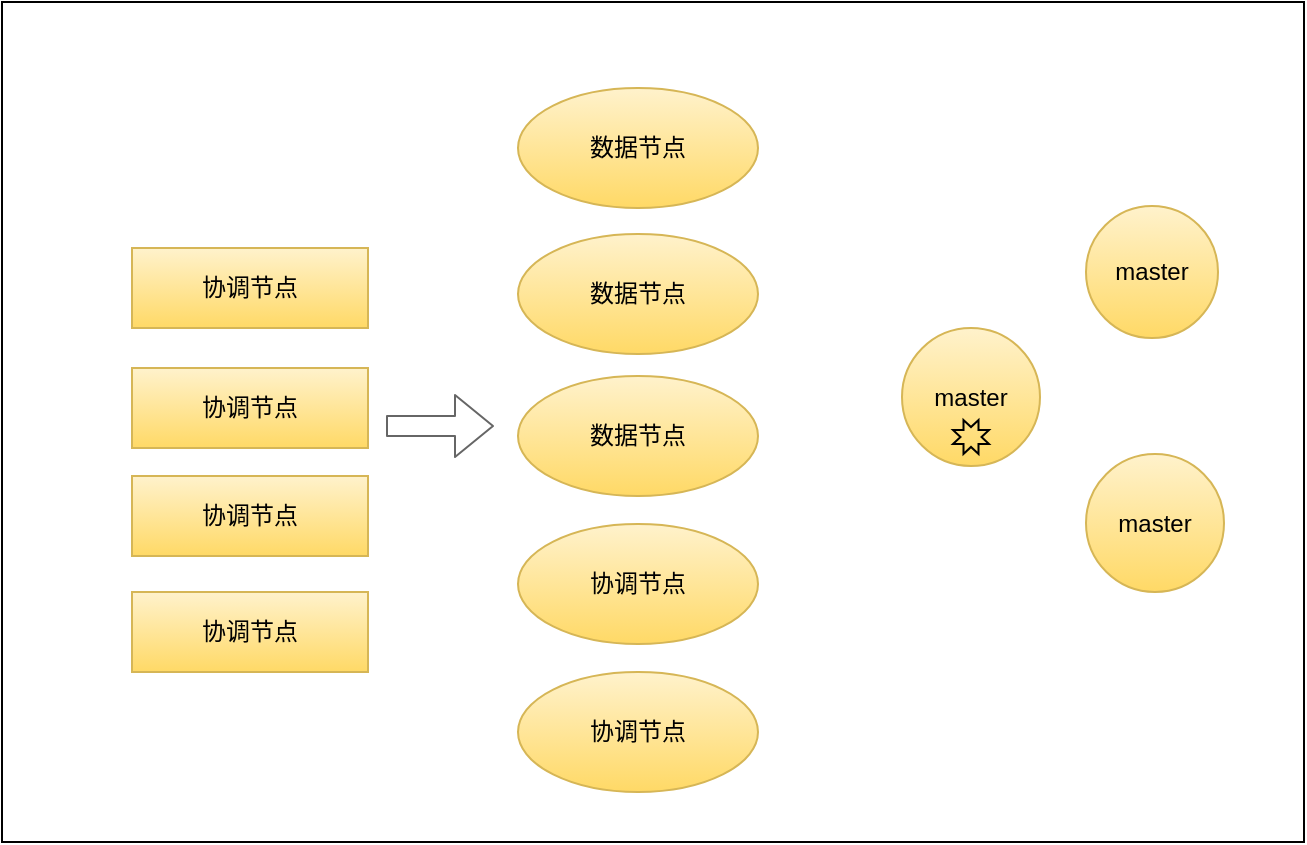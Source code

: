 <mxfile>
    <diagram id="rDEfCVFA9co9Iwv8oEo7" name="第 1 页">
        <mxGraphModel dx="816" dy="567" grid="0" gridSize="10" guides="1" tooltips="1" connect="1" arrows="1" fold="1" page="1" pageScale="1" pageWidth="827" pageHeight="1169" background="#ffffff" math="0" shadow="0">
            <root>
                <mxCell id="0"/>
                <mxCell id="1" parent="0"/>
                <mxCell id="26" value="" style="rounded=0;whiteSpace=wrap;html=1;fontColor=#000000;fillColor=none;strokeColor=#000000;" vertex="1" parent="1">
                    <mxGeometry x="60" y="50" width="651" height="420" as="geometry"/>
                </mxCell>
                <mxCell id="4" value="&lt;font color=&quot;#000000&quot;&gt;协调节点&lt;/font&gt;" style="rounded=0;whiteSpace=wrap;html=1;fillColor=#fff2cc;gradientColor=#ffd966;strokeColor=#d6b656;" vertex="1" parent="1">
                    <mxGeometry x="125" y="173" width="118" height="40" as="geometry"/>
                </mxCell>
                <mxCell id="5" value="&lt;font color=&quot;#000000&quot;&gt;协调节点&lt;/font&gt;" style="rounded=0;whiteSpace=wrap;html=1;fillColor=#fff2cc;gradientColor=#ffd966;strokeColor=#d6b656;" vertex="1" parent="1">
                    <mxGeometry x="125" y="233" width="118" height="40" as="geometry"/>
                </mxCell>
                <mxCell id="6" value="&lt;font color=&quot;#000000&quot;&gt;协调节点&lt;/font&gt;" style="rounded=0;whiteSpace=wrap;html=1;fillColor=#fff2cc;gradientColor=#ffd966;strokeColor=#d6b656;" vertex="1" parent="1">
                    <mxGeometry x="125" y="287" width="118" height="40" as="geometry"/>
                </mxCell>
                <mxCell id="7" value="&lt;font color=&quot;#000000&quot;&gt;协调节点&lt;/font&gt;" style="rounded=0;whiteSpace=wrap;html=1;fillColor=#fff2cc;gradientColor=#ffd966;strokeColor=#d6b656;" vertex="1" parent="1">
                    <mxGeometry x="125" y="345" width="118" height="40" as="geometry"/>
                </mxCell>
                <mxCell id="17" value="" style="edgeStyle=none;html=1;fontColor=#000000;" edge="1" parent="1" source="10">
                    <mxGeometry relative="1" as="geometry">
                        <mxPoint x="342" y="358" as="targetPoint"/>
                    </mxGeometry>
                </mxCell>
                <mxCell id="14" value="&lt;span style=&quot;color: rgb(0 , 0 , 0)&quot;&gt;数据节点&lt;/span&gt;" style="ellipse;whiteSpace=wrap;html=1;fillColor=#fff2cc;strokeColor=#d6b656;rounded=0;gradientColor=#ffd966;" vertex="1" parent="1">
                    <mxGeometry x="318" y="93" width="120" height="60" as="geometry"/>
                </mxCell>
                <mxCell id="18" value="&lt;span style=&quot;color: rgb(0 , 0 , 0)&quot;&gt;数据节点&lt;/span&gt;" style="ellipse;whiteSpace=wrap;html=1;fillColor=#fff2cc;strokeColor=#d6b656;rounded=0;gradientColor=#ffd966;" vertex="1" parent="1">
                    <mxGeometry x="318" y="237" width="120" height="60" as="geometry"/>
                </mxCell>
                <mxCell id="19" value="&lt;span style=&quot;color: rgb(0 , 0 , 0)&quot;&gt;数据节点&lt;/span&gt;" style="ellipse;whiteSpace=wrap;html=1;fillColor=#fff2cc;strokeColor=#d6b656;rounded=0;gradientColor=#ffd966;" vertex="1" parent="1">
                    <mxGeometry x="318" y="166" width="120" height="60" as="geometry"/>
                </mxCell>
                <mxCell id="20" value="&lt;span style=&quot;color: rgb(0 , 0 , 0)&quot;&gt;协调节点&lt;/span&gt;" style="ellipse;whiteSpace=wrap;html=1;fillColor=#fff2cc;strokeColor=#d6b656;rounded=0;gradientColor=#ffd966;" vertex="1" parent="1">
                    <mxGeometry x="318" y="311" width="120" height="60" as="geometry"/>
                </mxCell>
                <mxCell id="21" value="&lt;span style=&quot;color: rgb(0 , 0 , 0)&quot;&gt;协调节点&lt;/span&gt;" style="ellipse;whiteSpace=wrap;html=1;fillColor=#fff2cc;strokeColor=#d6b656;rounded=0;gradientColor=#ffd966;" vertex="1" parent="1">
                    <mxGeometry x="318" y="385" width="120" height="60" as="geometry"/>
                </mxCell>
                <mxCell id="22" value="&lt;font color=&quot;#000000&quot;&gt;master&lt;/font&gt;" style="ellipse;whiteSpace=wrap;html=1;aspect=fixed;fillColor=#fff2cc;gradientColor=#ffd966;strokeColor=#d6b656;" vertex="1" parent="1">
                    <mxGeometry x="602" y="152" width="66" height="66" as="geometry"/>
                </mxCell>
                <mxCell id="23" value="&lt;font color=&quot;#000000&quot;&gt;master&lt;/font&gt;" style="ellipse;whiteSpace=wrap;html=1;aspect=fixed;fillColor=#fff2cc;gradientColor=#ffd966;strokeColor=#d6b656;" vertex="1" parent="1">
                    <mxGeometry x="510" y="213" width="69" height="69" as="geometry"/>
                </mxCell>
                <mxCell id="25" value="&lt;font color=&quot;#000000&quot;&gt;master&lt;/font&gt;" style="ellipse;whiteSpace=wrap;html=1;aspect=fixed;fillColor=#fff2cc;gradientColor=#ffd966;strokeColor=#d6b656;" vertex="1" parent="1">
                    <mxGeometry x="602" y="276" width="69" height="69" as="geometry"/>
                </mxCell>
                <mxCell id="27" value="" style="verticalLabelPosition=bottom;verticalAlign=top;html=1;shape=mxgraph.basic.8_point_star;fontColor=#000000;strokeColor=#000000;fillColor=none;" vertex="1" parent="1">
                    <mxGeometry x="535.5" y="259" width="18" height="17" as="geometry"/>
                </mxCell>
                <mxCell id="29" value="" style="shape=flexArrow;endArrow=classic;html=1;fontColor=#000000;strokeColor=#666666;" edge="1" parent="1">
                    <mxGeometry width="50" height="50" relative="1" as="geometry">
                        <mxPoint x="252" y="262" as="sourcePoint"/>
                        <mxPoint x="306" y="262" as="targetPoint"/>
                    </mxGeometry>
                </mxCell>
            </root>
        </mxGraphModel>
    </diagram>
</mxfile>